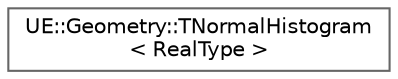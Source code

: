 digraph "Graphical Class Hierarchy"
{
 // INTERACTIVE_SVG=YES
 // LATEX_PDF_SIZE
  bgcolor="transparent";
  edge [fontname=Helvetica,fontsize=10,labelfontname=Helvetica,labelfontsize=10];
  node [fontname=Helvetica,fontsize=10,shape=box,height=0.2,width=0.4];
  rankdir="LR";
  Node0 [id="Node000000",label="UE::Geometry::TNormalHistogram\l\< RealType \>",height=0.2,width=0.4,color="grey40", fillcolor="white", style="filled",URL="$d2/dcf/classUE_1_1Geometry_1_1TNormalHistogram.html",tooltip="TNormalHistogram calculates/represents a histogram on a 3D sphere."];
}
